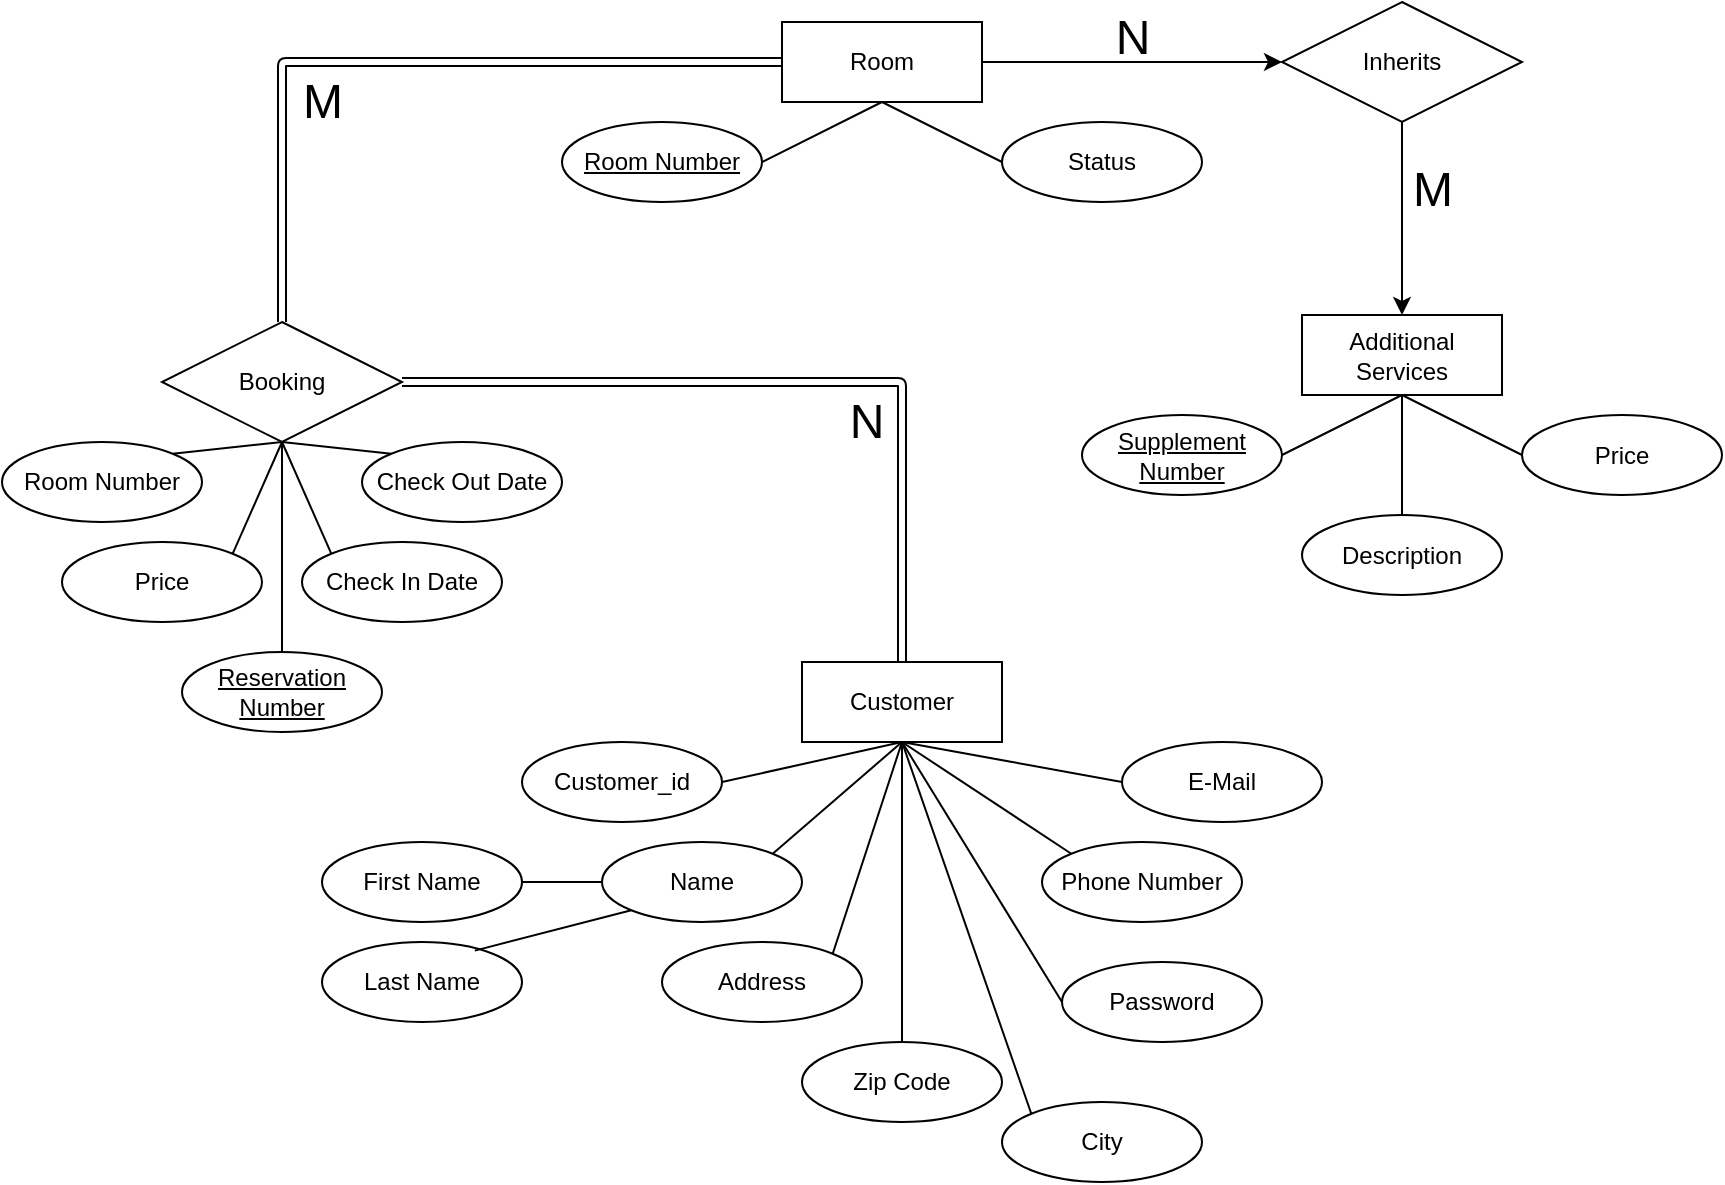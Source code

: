 <mxfile version="13.1.5" type="device"><diagram id="C5RBs43oDa-KdzZeNtuy" name="Page-1"><mxGraphModel dx="1391" dy="804" grid="1" gridSize="10" guides="1" tooltips="1" connect="1" arrows="1" fold="1" page="1" pageScale="1" pageWidth="827" pageHeight="1169" math="0" shadow="0"><root><mxCell id="WIyWlLk6GJQsqaUBKTNV-0"/><mxCell id="WIyWlLk6GJQsqaUBKTNV-1" parent="WIyWlLk6GJQsqaUBKTNV-0"/><mxCell id="RT6f-qRt0aLkSuI7WMNq-0" value="Room" style="whiteSpace=wrap;html=1;align=center;" parent="WIyWlLk6GJQsqaUBKTNV-1" vertex="1"><mxGeometry x="450" y="250" width="100" height="40" as="geometry"/></mxCell><mxCell id="RT6f-qRt0aLkSuI7WMNq-1" value="&lt;u&gt;Room Number&lt;/u&gt;" style="ellipse;whiteSpace=wrap;html=1;align=center;" parent="WIyWlLk6GJQsqaUBKTNV-1" vertex="1"><mxGeometry x="340" y="300" width="100" height="40" as="geometry"/></mxCell><mxCell id="RT6f-qRt0aLkSuI7WMNq-3" value="Status" style="ellipse;whiteSpace=wrap;html=1;align=center;" parent="WIyWlLk6GJQsqaUBKTNV-1" vertex="1"><mxGeometry x="560" y="300" width="100" height="40" as="geometry"/></mxCell><mxCell id="RT6f-qRt0aLkSuI7WMNq-9" value="Room Number" style="ellipse;whiteSpace=wrap;html=1;align=center;" parent="WIyWlLk6GJQsqaUBKTNV-1" vertex="1"><mxGeometry x="60" y="460" width="100" height="40" as="geometry"/></mxCell><mxCell id="RT6f-qRt0aLkSuI7WMNq-10" value="" style="endArrow=none;html=1;entryX=0.5;entryY=1;entryDx=0;entryDy=0;exitX=1;exitY=0;exitDx=0;exitDy=0;" parent="WIyWlLk6GJQsqaUBKTNV-1" source="RT6f-qRt0aLkSuI7WMNq-9" target="RT6f-qRt0aLkSuI7WMNq-66" edge="1"><mxGeometry width="50" height="50" relative="1" as="geometry"><mxPoint x="60" y="490" as="sourcePoint"/><mxPoint x="210" y="470" as="targetPoint"/></mxGeometry></mxCell><mxCell id="RT6f-qRt0aLkSuI7WMNq-11" value="Price" style="ellipse;whiteSpace=wrap;html=1;align=center;" parent="WIyWlLk6GJQsqaUBKTNV-1" vertex="1"><mxGeometry x="90" y="510" width="100" height="40" as="geometry"/></mxCell><mxCell id="RT6f-qRt0aLkSuI7WMNq-12" value="" style="endArrow=none;html=1;exitX=1;exitY=0;exitDx=0;exitDy=0;entryX=0.5;entryY=1;entryDx=0;entryDy=0;" parent="WIyWlLk6GJQsqaUBKTNV-1" source="RT6f-qRt0aLkSuI7WMNq-11" target="RT6f-qRt0aLkSuI7WMNq-66" edge="1"><mxGeometry width="50" height="50" relative="1" as="geometry"><mxPoint x="280" y="540" as="sourcePoint"/><mxPoint x="210" y="470" as="targetPoint"/></mxGeometry></mxCell><mxCell id="RT6f-qRt0aLkSuI7WMNq-13" value="Check In Date" style="ellipse;whiteSpace=wrap;html=1;align=center;" parent="WIyWlLk6GJQsqaUBKTNV-1" vertex="1"><mxGeometry x="210" y="510" width="100" height="40" as="geometry"/></mxCell><mxCell id="RT6f-qRt0aLkSuI7WMNq-15" value="Check Out Date" style="ellipse;whiteSpace=wrap;html=1;align=center;" parent="WIyWlLk6GJQsqaUBKTNV-1" vertex="1"><mxGeometry x="240" y="460" width="100" height="40" as="geometry"/></mxCell><mxCell id="RT6f-qRt0aLkSuI7WMNq-16" value="" style="endArrow=none;html=1;rounded=0;exitX=0;exitY=0;exitDx=0;exitDy=0;entryX=0.5;entryY=1;entryDx=0;entryDy=0;" parent="WIyWlLk6GJQsqaUBKTNV-1" source="RT6f-qRt0aLkSuI7WMNq-15" target="RT6f-qRt0aLkSuI7WMNq-66" edge="1"><mxGeometry relative="1" as="geometry"><mxPoint x="290" y="410" as="sourcePoint"/><mxPoint x="210" y="470" as="targetPoint"/></mxGeometry></mxCell><mxCell id="RT6f-qRt0aLkSuI7WMNq-17" value="" style="endArrow=none;html=1;exitX=0;exitY=0;exitDx=0;exitDy=0;entryX=0.5;entryY=1;entryDx=0;entryDy=0;" parent="WIyWlLk6GJQsqaUBKTNV-1" source="RT6f-qRt0aLkSuI7WMNq-13" target="RT6f-qRt0aLkSuI7WMNq-66" edge="1"><mxGeometry width="50" height="50" relative="1" as="geometry"><mxPoint x="280" y="460" as="sourcePoint"/><mxPoint x="210" y="470" as="targetPoint"/></mxGeometry></mxCell><mxCell id="RT6f-qRt0aLkSuI7WMNq-20" value="Customer" style="whiteSpace=wrap;html=1;align=center;" parent="WIyWlLk6GJQsqaUBKTNV-1" vertex="1"><mxGeometry x="460" y="570" width="100" height="40" as="geometry"/></mxCell><mxCell id="RT6f-qRt0aLkSuI7WMNq-21" value="E-Mail" style="ellipse;whiteSpace=wrap;html=1;align=center;" parent="WIyWlLk6GJQsqaUBKTNV-1" vertex="1"><mxGeometry x="620" y="610" width="100" height="40" as="geometry"/></mxCell><mxCell id="RT6f-qRt0aLkSuI7WMNq-24" value="Phone Number" style="ellipse;whiteSpace=wrap;html=1;align=center;" parent="WIyWlLk6GJQsqaUBKTNV-1" vertex="1"><mxGeometry x="580" y="660" width="100" height="40" as="geometry"/></mxCell><mxCell id="RT6f-qRt0aLkSuI7WMNq-25" value="City" style="ellipse;whiteSpace=wrap;html=1;align=center;" parent="WIyWlLk6GJQsqaUBKTNV-1" vertex="1"><mxGeometry x="560" y="790" width="100" height="40" as="geometry"/></mxCell><mxCell id="RT6f-qRt0aLkSuI7WMNq-27" value="Name" style="ellipse;whiteSpace=wrap;html=1;align=center;" parent="WIyWlLk6GJQsqaUBKTNV-1" vertex="1"><mxGeometry x="360" y="660" width="100" height="40" as="geometry"/></mxCell><mxCell id="RT6f-qRt0aLkSuI7WMNq-28" value="Address" style="ellipse;whiteSpace=wrap;html=1;align=center;" parent="WIyWlLk6GJQsqaUBKTNV-1" vertex="1"><mxGeometry x="390" y="710" width="100" height="40" as="geometry"/></mxCell><mxCell id="RT6f-qRt0aLkSuI7WMNq-29" value="Zip Code" style="ellipse;whiteSpace=wrap;html=1;align=center;" parent="WIyWlLk6GJQsqaUBKTNV-1" vertex="1"><mxGeometry x="460" y="760" width="100" height="40" as="geometry"/></mxCell><mxCell id="RT6f-qRt0aLkSuI7WMNq-30" value="" style="endArrow=none;html=1;exitX=0.5;exitY=0;exitDx=0;exitDy=0;entryX=0.5;entryY=1;entryDx=0;entryDy=0;" parent="WIyWlLk6GJQsqaUBKTNV-1" source="RT6f-qRt0aLkSuI7WMNq-29" target="RT6f-qRt0aLkSuI7WMNq-20" edge="1"><mxGeometry width="50" height="50" relative="1" as="geometry"><mxPoint x="510" y="710" as="sourcePoint"/><mxPoint x="560" y="660" as="targetPoint"/></mxGeometry></mxCell><mxCell id="RT6f-qRt0aLkSuI7WMNq-31" value="" style="endArrow=none;html=1;exitX=1;exitY=0;exitDx=0;exitDy=0;entryX=0.5;entryY=1;entryDx=0;entryDy=0;" parent="WIyWlLk6GJQsqaUBKTNV-1" source="RT6f-qRt0aLkSuI7WMNq-28" target="RT6f-qRt0aLkSuI7WMNq-20" edge="1"><mxGeometry width="50" height="50" relative="1" as="geometry"><mxPoint x="370" y="580" as="sourcePoint"/><mxPoint x="420" y="530" as="targetPoint"/></mxGeometry></mxCell><mxCell id="RT6f-qRt0aLkSuI7WMNq-32" value="" style="endArrow=none;html=1;exitX=0;exitY=0;exitDx=0;exitDy=0;entryX=0.5;entryY=1;entryDx=0;entryDy=0;" parent="WIyWlLk6GJQsqaUBKTNV-1" source="RT6f-qRt0aLkSuI7WMNq-25" target="RT6f-qRt0aLkSuI7WMNq-20" edge="1"><mxGeometry width="50" height="50" relative="1" as="geometry"><mxPoint x="530" y="700" as="sourcePoint"/><mxPoint x="580" y="650" as="targetPoint"/></mxGeometry></mxCell><mxCell id="RT6f-qRt0aLkSuI7WMNq-33" value="" style="endArrow=none;html=1;exitX=0;exitY=0;exitDx=0;exitDy=0;entryX=0.5;entryY=1;entryDx=0;entryDy=0;" parent="WIyWlLk6GJQsqaUBKTNV-1" source="RT6f-qRt0aLkSuI7WMNq-24" target="RT6f-qRt0aLkSuI7WMNq-20" edge="1"><mxGeometry width="50" height="50" relative="1" as="geometry"><mxPoint x="540" y="670" as="sourcePoint"/><mxPoint x="590" y="620" as="targetPoint"/></mxGeometry></mxCell><mxCell id="RT6f-qRt0aLkSuI7WMNq-34" value="" style="endArrow=none;html=1;exitX=1;exitY=0;exitDx=0;exitDy=0;entryX=0.5;entryY=1;entryDx=0;entryDy=0;" parent="WIyWlLk6GJQsqaUBKTNV-1" source="RT6f-qRt0aLkSuI7WMNq-27" target="RT6f-qRt0aLkSuI7WMNq-20" edge="1"><mxGeometry width="50" height="50" relative="1" as="geometry"><mxPoint x="440" y="660" as="sourcePoint"/><mxPoint x="490" y="610" as="targetPoint"/></mxGeometry></mxCell><mxCell id="RT6f-qRt0aLkSuI7WMNq-36" value="" style="endArrow=none;html=1;exitX=0;exitY=0.5;exitDx=0;exitDy=0;entryX=0.5;entryY=1;entryDx=0;entryDy=0;" parent="WIyWlLk6GJQsqaUBKTNV-1" source="RT6f-qRt0aLkSuI7WMNq-21" target="RT6f-qRt0aLkSuI7WMNq-20" edge="1"><mxGeometry width="50" height="50" relative="1" as="geometry"><mxPoint x="600" y="610" as="sourcePoint"/><mxPoint x="650" y="560" as="targetPoint"/></mxGeometry></mxCell><mxCell id="RT6f-qRt0aLkSuI7WMNq-40" value="" style="endArrow=none;html=1;entryX=0.5;entryY=1;entryDx=0;entryDy=0;exitX=1;exitY=0.5;exitDx=0;exitDy=0;" parent="WIyWlLk6GJQsqaUBKTNV-1" source="RT6f-qRt0aLkSuI7WMNq-1" target="RT6f-qRt0aLkSuI7WMNq-0" edge="1"><mxGeometry width="50" height="50" relative="1" as="geometry"><mxPoint x="410" y="410" as="sourcePoint"/><mxPoint x="460" y="360" as="targetPoint"/></mxGeometry></mxCell><mxCell id="RT6f-qRt0aLkSuI7WMNq-41" value="" style="endArrow=none;html=1;exitX=0;exitY=0.5;exitDx=0;exitDy=0;entryX=0.5;entryY=1;entryDx=0;entryDy=0;" parent="WIyWlLk6GJQsqaUBKTNV-1" source="RT6f-qRt0aLkSuI7WMNq-3" target="RT6f-qRt0aLkSuI7WMNq-0" edge="1"><mxGeometry width="50" height="50" relative="1" as="geometry"><mxPoint x="570" y="290" as="sourcePoint"/><mxPoint x="620" y="240" as="targetPoint"/></mxGeometry></mxCell><mxCell id="RT6f-qRt0aLkSuI7WMNq-46" value="Additional Services" style="whiteSpace=wrap;html=1;align=center;" parent="WIyWlLk6GJQsqaUBKTNV-1" vertex="1"><mxGeometry x="710" y="396.5" width="100" height="40" as="geometry"/></mxCell><mxCell id="RT6f-qRt0aLkSuI7WMNq-47" value="&lt;u&gt;Supplement Number&lt;/u&gt;" style="ellipse;whiteSpace=wrap;html=1;align=center;" parent="WIyWlLk6GJQsqaUBKTNV-1" vertex="1"><mxGeometry x="600" y="446.5" width="100" height="40" as="geometry"/></mxCell><mxCell id="RT6f-qRt0aLkSuI7WMNq-48" value="Description" style="ellipse;whiteSpace=wrap;html=1;align=center;" parent="WIyWlLk6GJQsqaUBKTNV-1" vertex="1"><mxGeometry x="710" y="496.5" width="100" height="40" as="geometry"/></mxCell><mxCell id="RT6f-qRt0aLkSuI7WMNq-49" value="Price" style="ellipse;whiteSpace=wrap;html=1;align=center;" parent="WIyWlLk6GJQsqaUBKTNV-1" vertex="1"><mxGeometry x="820" y="446.5" width="100" height="40" as="geometry"/></mxCell><mxCell id="RT6f-qRt0aLkSuI7WMNq-50" value="" style="endArrow=none;html=1;fontFamily=Helvetica;fontSize=11;fontColor=#000000;align=center;strokeColor=#000000;" parent="WIyWlLk6GJQsqaUBKTNV-1" source="RT6f-qRt0aLkSuI7WMNq-48" target="RT6f-qRt0aLkSuI7WMNq-46" edge="1"><mxGeometry width="50" height="50" relative="1" as="geometry"><mxPoint x="650" y="566.5" as="sourcePoint"/><mxPoint x="700" y="516.5" as="targetPoint"/></mxGeometry></mxCell><mxCell id="RT6f-qRt0aLkSuI7WMNq-51" value="" style="endArrow=none;html=1;entryX=0.5;entryY=1;entryDx=0;entryDy=0;exitX=1;exitY=0.5;exitDx=0;exitDy=0;" parent="WIyWlLk6GJQsqaUBKTNV-1" source="RT6f-qRt0aLkSuI7WMNq-47" target="RT6f-qRt0aLkSuI7WMNq-46" edge="1"><mxGeometry width="50" height="50" relative="1" as="geometry"><mxPoint x="670" y="556.5" as="sourcePoint"/><mxPoint x="720" y="506.5" as="targetPoint"/></mxGeometry></mxCell><mxCell id="RT6f-qRt0aLkSuI7WMNq-52" value="" style="endArrow=none;html=1;exitX=0;exitY=0.5;exitDx=0;exitDy=0;entryX=0.5;entryY=1;entryDx=0;entryDy=0;" parent="WIyWlLk6GJQsqaUBKTNV-1" source="RT6f-qRt0aLkSuI7WMNq-49" target="RT6f-qRt0aLkSuI7WMNq-46" edge="1"><mxGeometry width="50" height="50" relative="1" as="geometry"><mxPoint x="830" y="436.5" as="sourcePoint"/><mxPoint x="880" y="386.5" as="targetPoint"/></mxGeometry></mxCell><mxCell id="RT6f-qRt0aLkSuI7WMNq-61" value="" style="endArrow=classic;html=1;exitX=1;exitY=0.5;exitDx=0;exitDy=0;entryX=0;entryY=0.5;entryDx=0;entryDy=0;" parent="WIyWlLk6GJQsqaUBKTNV-1" source="RT6f-qRt0aLkSuI7WMNq-0" target="RT6f-qRt0aLkSuI7WMNq-62" edge="1"><mxGeometry width="50" height="50" relative="1" as="geometry"><mxPoint x="620" y="210" as="sourcePoint"/><mxPoint x="670" y="160" as="targetPoint"/></mxGeometry></mxCell><mxCell id="RT6f-qRt0aLkSuI7WMNq-62" value="Inherits" style="shape=rhombus;perimeter=rhombusPerimeter;whiteSpace=wrap;html=1;align=center;" parent="WIyWlLk6GJQsqaUBKTNV-1" vertex="1"><mxGeometry x="700" y="240" width="120" height="60" as="geometry"/></mxCell><mxCell id="RT6f-qRt0aLkSuI7WMNq-63" value="" style="endArrow=classic;html=1;exitX=0.5;exitY=1;exitDx=0;exitDy=0;entryX=0.5;entryY=0;entryDx=0;entryDy=0;" parent="WIyWlLk6GJQsqaUBKTNV-1" source="RT6f-qRt0aLkSuI7WMNq-62" target="RT6f-qRt0aLkSuI7WMNq-46" edge="1"><mxGeometry width="50" height="50" relative="1" as="geometry"><mxPoint x="760" y="370" as="sourcePoint"/><mxPoint x="810" y="320" as="targetPoint"/></mxGeometry></mxCell><mxCell id="RT6f-qRt0aLkSuI7WMNq-64" value="&lt;span style=&quot;font-size: 24px&quot;&gt;N&lt;/span&gt;" style="text;html=1;align=center;verticalAlign=middle;resizable=0;points=[];autosize=1;" parent="WIyWlLk6GJQsqaUBKTNV-1" vertex="1"><mxGeometry x="610" y="248" width="30" height="20" as="geometry"/></mxCell><mxCell id="RT6f-qRt0aLkSuI7WMNq-65" value="&lt;span style=&quot;font-size: 24px&quot;&gt;M&lt;/span&gt;" style="text;html=1;align=center;verticalAlign=middle;resizable=0;points=[];autosize=1;" parent="WIyWlLk6GJQsqaUBKTNV-1" vertex="1"><mxGeometry x="755" y="323.5" width="40" height="20" as="geometry"/></mxCell><mxCell id="RT6f-qRt0aLkSuI7WMNq-66" value="Booking" style="shape=rhombus;perimeter=rhombusPerimeter;whiteSpace=wrap;html=1;align=center;" parent="WIyWlLk6GJQsqaUBKTNV-1" vertex="1"><mxGeometry x="140" y="400" width="120" height="60" as="geometry"/></mxCell><mxCell id="RT6f-qRt0aLkSuI7WMNq-69" value="&lt;span style=&quot;font-size: 24px&quot;&gt;M&lt;/span&gt;" style="text;html=1;align=center;verticalAlign=middle;resizable=0;points=[];autosize=1;" parent="WIyWlLk6GJQsqaUBKTNV-1" vertex="1"><mxGeometry x="200" y="280" width="40" height="20" as="geometry"/></mxCell><mxCell id="RT6f-qRt0aLkSuI7WMNq-70" value="&lt;font style=&quot;font-size: 24px&quot;&gt;N&lt;/font&gt;" style="text;html=1;align=center;verticalAlign=middle;resizable=0;points=[];autosize=1;" parent="WIyWlLk6GJQsqaUBKTNV-1" vertex="1"><mxGeometry x="477" y="440" width="30" height="20" as="geometry"/></mxCell><mxCell id="RT6f-qRt0aLkSuI7WMNq-71" value="First Name" style="ellipse;whiteSpace=wrap;html=1;align=center;" parent="WIyWlLk6GJQsqaUBKTNV-1" vertex="1"><mxGeometry x="220" y="660" width="100" height="40" as="geometry"/></mxCell><mxCell id="RT6f-qRt0aLkSuI7WMNq-72" value="Last Name" style="ellipse;whiteSpace=wrap;html=1;align=center;" parent="WIyWlLk6GJQsqaUBKTNV-1" vertex="1"><mxGeometry x="220" y="710" width="100" height="40" as="geometry"/></mxCell><mxCell id="RT6f-qRt0aLkSuI7WMNq-73" value="" style="endArrow=none;html=1;entryX=0;entryY=0.5;entryDx=0;entryDy=0;exitX=1;exitY=0.5;exitDx=0;exitDy=0;" parent="WIyWlLk6GJQsqaUBKTNV-1" source="RT6f-qRt0aLkSuI7WMNq-71" target="RT6f-qRt0aLkSuI7WMNq-27" edge="1"><mxGeometry width="50" height="50" relative="1" as="geometry"><mxPoint x="190" y="680" as="sourcePoint"/><mxPoint x="240" y="630" as="targetPoint"/></mxGeometry></mxCell><mxCell id="RT6f-qRt0aLkSuI7WMNq-74" value="" style="endArrow=none;html=1;entryX=0;entryY=1;entryDx=0;entryDy=0;exitX=0.764;exitY=0.108;exitDx=0;exitDy=0;exitPerimeter=0;" parent="WIyWlLk6GJQsqaUBKTNV-1" source="RT6f-qRt0aLkSuI7WMNq-72" target="RT6f-qRt0aLkSuI7WMNq-27" edge="1"><mxGeometry width="50" height="50" relative="1" as="geometry"><mxPoint x="140" y="780" as="sourcePoint"/><mxPoint x="190" y="730" as="targetPoint"/></mxGeometry></mxCell><mxCell id="RT6f-qRt0aLkSuI7WMNq-77" value="" style="shape=link;html=1;entryX=0;entryY=0.5;entryDx=0;entryDy=0;exitX=0.5;exitY=0;exitDx=0;exitDy=0;" parent="WIyWlLk6GJQsqaUBKTNV-1" source="RT6f-qRt0aLkSuI7WMNq-66" target="RT6f-qRt0aLkSuI7WMNq-0" edge="1"><mxGeometry width="50" height="50" relative="1" as="geometry"><mxPoint x="190" y="270" as="sourcePoint"/><mxPoint x="240" y="220" as="targetPoint"/><Array as="points"><mxPoint x="200" y="270"/></Array></mxGeometry></mxCell><mxCell id="RT6f-qRt0aLkSuI7WMNq-80" value="" style="shape=link;html=1;exitX=1;exitY=0.5;exitDx=0;exitDy=0;entryX=0.5;entryY=0;entryDx=0;entryDy=0;" parent="WIyWlLk6GJQsqaUBKTNV-1" source="RT6f-qRt0aLkSuI7WMNq-66" target="RT6f-qRt0aLkSuI7WMNq-20" edge="1"><mxGeometry width="50" height="50" relative="1" as="geometry"><mxPoint x="360" y="430" as="sourcePoint"/><mxPoint x="510" y="430" as="targetPoint"/><Array as="points"><mxPoint x="510" y="430"/></Array></mxGeometry></mxCell><mxCell id="RT6f-qRt0aLkSuI7WMNq-82" value="Reservation Number" style="ellipse;whiteSpace=wrap;html=1;align=center;fontStyle=4;" parent="WIyWlLk6GJQsqaUBKTNV-1" vertex="1"><mxGeometry x="150" y="565" width="100" height="40" as="geometry"/></mxCell><mxCell id="RT6f-qRt0aLkSuI7WMNq-83" value="" style="endArrow=none;html=1;entryX=0.5;entryY=1;entryDx=0;entryDy=0;exitX=0.5;exitY=0;exitDx=0;exitDy=0;" parent="WIyWlLk6GJQsqaUBKTNV-1" source="RT6f-qRt0aLkSuI7WMNq-82" target="RT6f-qRt0aLkSuI7WMNq-66" edge="1"><mxGeometry width="50" height="50" relative="1" as="geometry"><mxPoint x="70" y="620" as="sourcePoint"/><mxPoint x="120" y="570" as="targetPoint"/></mxGeometry></mxCell><mxCell id="ODoR8PtwogM0bT7Daoz2-0" value="Customer_id" style="ellipse;whiteSpace=wrap;html=1;align=center;" vertex="1" parent="WIyWlLk6GJQsqaUBKTNV-1"><mxGeometry x="320" y="610" width="100" height="40" as="geometry"/></mxCell><mxCell id="ODoR8PtwogM0bT7Daoz2-1" value="" style="endArrow=none;html=1;exitX=1;exitY=0.5;exitDx=0;exitDy=0;" edge="1" parent="WIyWlLk6GJQsqaUBKTNV-1" source="ODoR8PtwogM0bT7Daoz2-0"><mxGeometry width="50" height="50" relative="1" as="geometry"><mxPoint x="670" y="570" as="sourcePoint"/><mxPoint x="510" y="610" as="targetPoint"/></mxGeometry></mxCell><mxCell id="ODoR8PtwogM0bT7Daoz2-2" value="Password" style="ellipse;whiteSpace=wrap;html=1;align=center;" vertex="1" parent="WIyWlLk6GJQsqaUBKTNV-1"><mxGeometry x="590" y="720" width="100" height="40" as="geometry"/></mxCell><mxCell id="ODoR8PtwogM0bT7Daoz2-5" value="" style="endArrow=none;html=1;exitX=0;exitY=0.5;exitDx=0;exitDy=0;entryX=0.5;entryY=1;entryDx=0;entryDy=0;" edge="1" parent="WIyWlLk6GJQsqaUBKTNV-1" source="ODoR8PtwogM0bT7Daoz2-2" target="RT6f-qRt0aLkSuI7WMNq-20"><mxGeometry width="50" height="50" relative="1" as="geometry"><mxPoint x="670" y="540" as="sourcePoint"/><mxPoint x="720" y="490" as="targetPoint"/></mxGeometry></mxCell></root></mxGraphModel></diagram></mxfile>